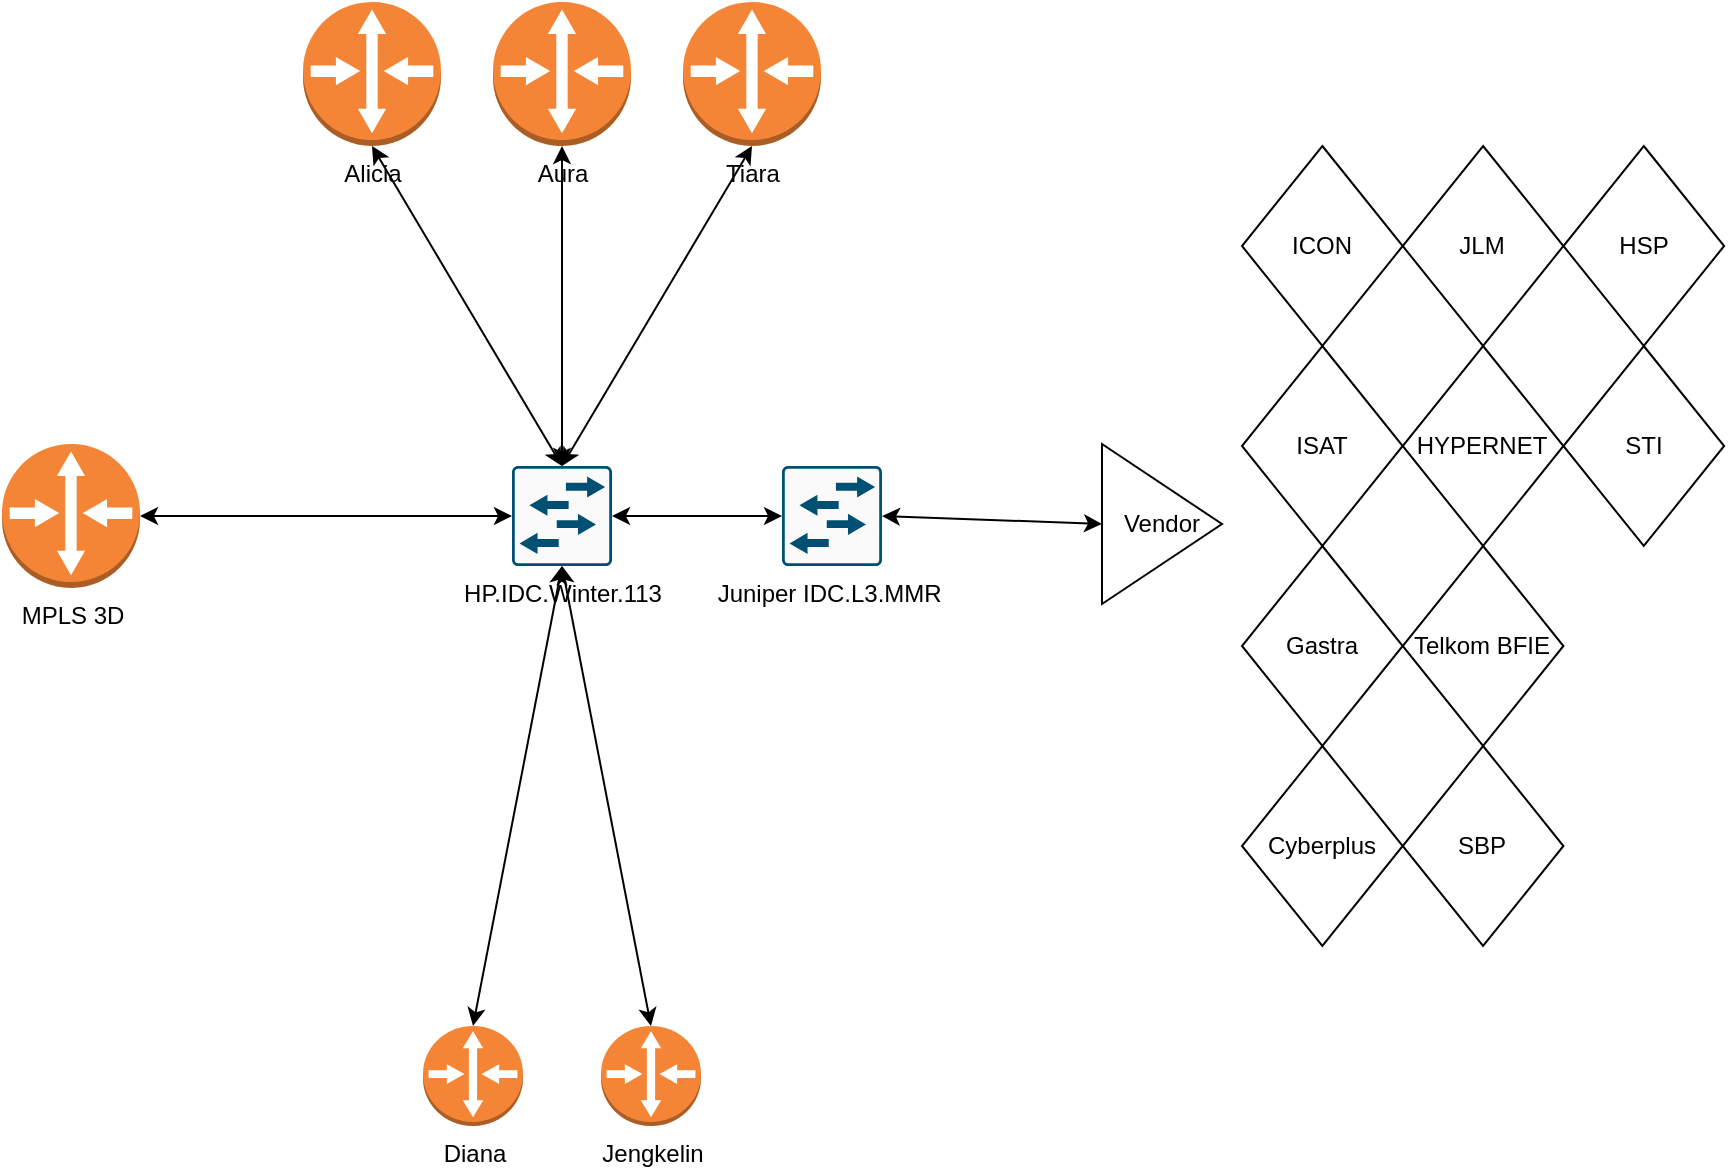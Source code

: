 <mxfile version="20.6.2" type="github">
  <diagram id="LnV7Q4egvxKXvry7iycM" name="Page-1">
    <mxGraphModel dx="1296" dy="1818" grid="1" gridSize="10" guides="1" tooltips="1" connect="1" arrows="1" fold="1" page="1" pageScale="1" pageWidth="850" pageHeight="1100" math="0" shadow="0">
      <root>
        <mxCell id="0" />
        <mxCell id="1" parent="0" />
        <mxCell id="qJtQWTxfJOTgb9Qh6GYz-1" value="MPLS 3D" style="outlineConnect=0;dashed=0;verticalLabelPosition=bottom;verticalAlign=top;align=center;html=1;shape=mxgraph.aws3.router;fillColor=#F58536;gradientColor=none;" parent="1" vertex="1">
          <mxGeometry x="120" y="179" width="69" height="72" as="geometry" />
        </mxCell>
        <mxCell id="qJtQWTxfJOTgb9Qh6GYz-2" value="HP.IDC.Winter.113" style="sketch=0;points=[[0.015,0.015,0],[0.985,0.015,0],[0.985,0.985,0],[0.015,0.985,0],[0.25,0,0],[0.5,0,0],[0.75,0,0],[1,0.25,0],[1,0.5,0],[1,0.75,0],[0.75,1,0],[0.5,1,0],[0.25,1,0],[0,0.75,0],[0,0.5,0],[0,0.25,0]];verticalLabelPosition=bottom;html=1;verticalAlign=top;aspect=fixed;align=center;pointerEvents=1;shape=mxgraph.cisco19.rect;prIcon=l2_switch;fillColor=#FAFAFA;strokeColor=#005073;" parent="1" vertex="1">
          <mxGeometry x="375" y="190" width="50" height="50" as="geometry" />
        </mxCell>
        <mxCell id="qJtQWTxfJOTgb9Qh6GYz-3" value="Juniper IDC.L3.MMR&amp;nbsp; " style="sketch=0;points=[[0.015,0.015,0],[0.985,0.015,0],[0.985,0.985,0],[0.015,0.985,0],[0.25,0,0],[0.5,0,0],[0.75,0,0],[1,0.25,0],[1,0.5,0],[1,0.75,0],[0.75,1,0],[0.5,1,0],[0.25,1,0],[0,0.75,0],[0,0.5,0],[0,0.25,0]];verticalLabelPosition=bottom;html=1;verticalAlign=top;aspect=fixed;align=center;pointerEvents=1;shape=mxgraph.cisco19.rect;prIcon=l2_switch;fillColor=#FAFAFA;strokeColor=#005073;" parent="1" vertex="1">
          <mxGeometry x="510" y="190" width="50" height="50" as="geometry" />
        </mxCell>
        <mxCell id="qJtQWTxfJOTgb9Qh6GYz-4" value="Alicia" style="outlineConnect=0;dashed=0;verticalLabelPosition=bottom;verticalAlign=top;align=center;html=1;shape=mxgraph.aws3.router;fillColor=#F58536;gradientColor=none;" parent="1" vertex="1">
          <mxGeometry x="270.5" y="-42" width="69" height="72" as="geometry" />
        </mxCell>
        <mxCell id="qJtQWTxfJOTgb9Qh6GYz-5" value="Aura" style="outlineConnect=0;dashed=0;verticalLabelPosition=bottom;verticalAlign=top;align=center;html=1;shape=mxgraph.aws3.router;fillColor=#F58536;gradientColor=none;" parent="1" vertex="1">
          <mxGeometry x="365.5" y="-42" width="69" height="72" as="geometry" />
        </mxCell>
        <mxCell id="qJtQWTxfJOTgb9Qh6GYz-6" value="Diana" style="outlineConnect=0;dashed=0;verticalLabelPosition=bottom;verticalAlign=top;align=center;html=1;shape=mxgraph.aws3.router;fillColor=#F58536;gradientColor=none;" parent="1" vertex="1">
          <mxGeometry x="330.5" y="470" width="50" height="50" as="geometry" />
        </mxCell>
        <mxCell id="qJtQWTxfJOTgb9Qh6GYz-7" value="Jengkelin" style="outlineConnect=0;dashed=0;verticalLabelPosition=bottom;verticalAlign=top;align=center;html=1;shape=mxgraph.aws3.router;fillColor=#F58536;gradientColor=none;" parent="1" vertex="1">
          <mxGeometry x="419.5" y="470" width="50" height="50" as="geometry" />
        </mxCell>
        <mxCell id="qJtQWTxfJOTgb9Qh6GYz-8" value="" style="endArrow=classic;startArrow=classic;html=1;rounded=0;entryX=0;entryY=0.5;entryDx=0;entryDy=0;entryPerimeter=0;" parent="1" source="qJtQWTxfJOTgb9Qh6GYz-1" target="qJtQWTxfJOTgb9Qh6GYz-2" edge="1">
          <mxGeometry width="50" height="50" relative="1" as="geometry">
            <mxPoint x="300" y="250" as="sourcePoint" />
            <mxPoint x="350" y="200" as="targetPoint" />
          </mxGeometry>
        </mxCell>
        <mxCell id="qJtQWTxfJOTgb9Qh6GYz-10" value="" style="endArrow=classic;startArrow=classic;html=1;rounded=0;entryX=0.5;entryY=0;entryDx=0;entryDy=0;entryPerimeter=0;exitX=0.5;exitY=1;exitDx=0;exitDy=0;exitPerimeter=0;" parent="1" source="qJtQWTxfJOTgb9Qh6GYz-4" target="qJtQWTxfJOTgb9Qh6GYz-2" edge="1">
          <mxGeometry width="50" height="50" relative="1" as="geometry">
            <mxPoint x="280" y="290" as="sourcePoint" />
            <mxPoint x="330" y="240" as="targetPoint" />
          </mxGeometry>
        </mxCell>
        <mxCell id="qJtQWTxfJOTgb9Qh6GYz-12" value="" style="endArrow=classic;startArrow=classic;html=1;rounded=0;entryX=0.5;entryY=0;entryDx=0;entryDy=0;entryPerimeter=0;exitX=0.5;exitY=1;exitDx=0;exitDy=0;exitPerimeter=0;" parent="1" source="qJtQWTxfJOTgb9Qh6GYz-5" target="qJtQWTxfJOTgb9Qh6GYz-2" edge="1">
          <mxGeometry width="50" height="50" relative="1" as="geometry">
            <mxPoint x="324.5" y="122" as="sourcePoint" />
            <mxPoint x="410" y="200" as="targetPoint" />
          </mxGeometry>
        </mxCell>
        <mxCell id="qJtQWTxfJOTgb9Qh6GYz-13" value="Tiara" style="outlineConnect=0;dashed=0;verticalLabelPosition=bottom;verticalAlign=top;align=center;html=1;shape=mxgraph.aws3.router;fillColor=#F58536;gradientColor=none;" parent="1" vertex="1">
          <mxGeometry x="460.5" y="-42" width="69" height="72" as="geometry" />
        </mxCell>
        <mxCell id="qJtQWTxfJOTgb9Qh6GYz-16" value="" style="endArrow=classic;startArrow=classic;html=1;rounded=0;exitX=0.5;exitY=1;exitDx=0;exitDy=0;exitPerimeter=0;" parent="1" source="qJtQWTxfJOTgb9Qh6GYz-13" edge="1">
          <mxGeometry width="50" height="50" relative="1" as="geometry">
            <mxPoint x="409.5" y="112" as="sourcePoint" />
            <mxPoint x="400" y="190" as="targetPoint" />
          </mxGeometry>
        </mxCell>
        <mxCell id="qJtQWTxfJOTgb9Qh6GYz-17" value="" style="endArrow=classic;startArrow=classic;html=1;rounded=0;entryX=0.5;entryY=1;entryDx=0;entryDy=0;entryPerimeter=0;exitX=0.5;exitY=0;exitDx=0;exitDy=0;exitPerimeter=0;" parent="1" source="qJtQWTxfJOTgb9Qh6GYz-6" target="qJtQWTxfJOTgb9Qh6GYz-2" edge="1">
          <mxGeometry width="50" height="50" relative="1" as="geometry">
            <mxPoint x="290" y="310" as="sourcePoint" />
            <mxPoint x="340" y="260" as="targetPoint" />
          </mxGeometry>
        </mxCell>
        <mxCell id="qJtQWTxfJOTgb9Qh6GYz-18" value="" style="endArrow=classic;startArrow=classic;html=1;rounded=0;exitX=0.5;exitY=0;exitDx=0;exitDy=0;exitPerimeter=0;" parent="1" source="qJtQWTxfJOTgb9Qh6GYz-7" edge="1">
          <mxGeometry width="50" height="50" relative="1" as="geometry">
            <mxPoint x="419.5" y="122" as="sourcePoint" />
            <mxPoint x="400" y="240" as="targetPoint" />
          </mxGeometry>
        </mxCell>
        <mxCell id="qJtQWTxfJOTgb9Qh6GYz-19" value="" style="endArrow=classic;startArrow=classic;html=1;rounded=0;exitX=1;exitY=0.5;exitDx=0;exitDy=0;exitPerimeter=0;entryX=0;entryY=0.5;entryDx=0;entryDy=0;entryPerimeter=0;" parent="1" source="qJtQWTxfJOTgb9Qh6GYz-2" target="qJtQWTxfJOTgb9Qh6GYz-3" edge="1">
          <mxGeometry width="50" height="50" relative="1" as="geometry">
            <mxPoint x="560" y="340" as="sourcePoint" />
            <mxPoint x="610" y="290" as="targetPoint" />
          </mxGeometry>
        </mxCell>
        <mxCell id="vkbnPRiljVwtOliV_6GT-8" value="Vendor" style="triangle;whiteSpace=wrap;html=1;" vertex="1" parent="1">
          <mxGeometry x="670" y="179" width="60" height="80" as="geometry" />
        </mxCell>
        <mxCell id="vkbnPRiljVwtOliV_6GT-9" value="" style="endArrow=classic;startArrow=classic;html=1;rounded=0;exitX=1;exitY=0.5;exitDx=0;exitDy=0;exitPerimeter=0;entryX=0;entryY=0.5;entryDx=0;entryDy=0;" edge="1" parent="1" source="qJtQWTxfJOTgb9Qh6GYz-3" target="vkbnPRiljVwtOliV_6GT-8">
          <mxGeometry width="50" height="50" relative="1" as="geometry">
            <mxPoint x="600" y="240" as="sourcePoint" />
            <mxPoint x="660" y="210" as="targetPoint" />
          </mxGeometry>
        </mxCell>
        <mxCell id="vkbnPRiljVwtOliV_6GT-11" value="" style="group" vertex="1" connectable="0" parent="1">
          <mxGeometry x="739.999" y="30" width="241.071" height="400" as="geometry" />
        </mxCell>
        <mxCell id="qJtQWTxfJOTgb9Qh6GYz-26" value="ISAT" style="rhombus;whiteSpace=wrap;html=1;" parent="vkbnPRiljVwtOliV_6GT-11" vertex="1">
          <mxGeometry y="100" width="80.357" height="100" as="geometry" />
        </mxCell>
        <mxCell id="qJtQWTxfJOTgb9Qh6GYz-27" value="Gastra" style="rhombus;whiteSpace=wrap;html=1;" parent="vkbnPRiljVwtOliV_6GT-11" vertex="1">
          <mxGeometry x="0.004" y="200" width="80.357" height="100" as="geometry" />
        </mxCell>
        <mxCell id="qJtQWTxfJOTgb9Qh6GYz-28" value="Cyberplus" style="rhombus;whiteSpace=wrap;html=1;" parent="vkbnPRiljVwtOliV_6GT-11" vertex="1">
          <mxGeometry x="0.004" y="300" width="80.357" height="100" as="geometry" />
        </mxCell>
        <mxCell id="qJtQWTxfJOTgb9Qh6GYz-25" value="ICON" style="rhombus;whiteSpace=wrap;html=1;" parent="vkbnPRiljVwtOliV_6GT-11" vertex="1">
          <mxGeometry x="0.001" width="80.36" height="100" as="geometry" />
        </mxCell>
        <mxCell id="vkbnPRiljVwtOliV_6GT-2" value="JLM" style="rhombus;whiteSpace=wrap;html=1;" vertex="1" parent="vkbnPRiljVwtOliV_6GT-11">
          <mxGeometry x="80.354" width="80.357" height="100" as="geometry" />
        </mxCell>
        <mxCell id="vkbnPRiljVwtOliV_6GT-3" value="HYPERNET" style="rhombus;whiteSpace=wrap;html=1;" vertex="1" parent="vkbnPRiljVwtOliV_6GT-11">
          <mxGeometry x="80.354" y="100" width="80.357" height="100" as="geometry" />
        </mxCell>
        <mxCell id="vkbnPRiljVwtOliV_6GT-4" value="Telkom BFIE" style="rhombus;whiteSpace=wrap;html=1;" vertex="1" parent="vkbnPRiljVwtOliV_6GT-11">
          <mxGeometry x="80.354" y="200" width="80.357" height="100" as="geometry" />
        </mxCell>
        <mxCell id="vkbnPRiljVwtOliV_6GT-5" value="SBP" style="rhombus;whiteSpace=wrap;html=1;" vertex="1" parent="vkbnPRiljVwtOliV_6GT-11">
          <mxGeometry x="80.354" y="300" width="80.357" height="100" as="geometry" />
        </mxCell>
        <mxCell id="vkbnPRiljVwtOliV_6GT-6" value="HSP" style="rhombus;whiteSpace=wrap;html=1;" vertex="1" parent="vkbnPRiljVwtOliV_6GT-11">
          <mxGeometry x="160.714" width="80.357" height="100" as="geometry" />
        </mxCell>
        <mxCell id="vkbnPRiljVwtOliV_6GT-7" value="STI" style="rhombus;whiteSpace=wrap;html=1;" vertex="1" parent="vkbnPRiljVwtOliV_6GT-11">
          <mxGeometry x="160.714" y="100" width="80.357" height="100" as="geometry" />
        </mxCell>
      </root>
    </mxGraphModel>
  </diagram>
</mxfile>
